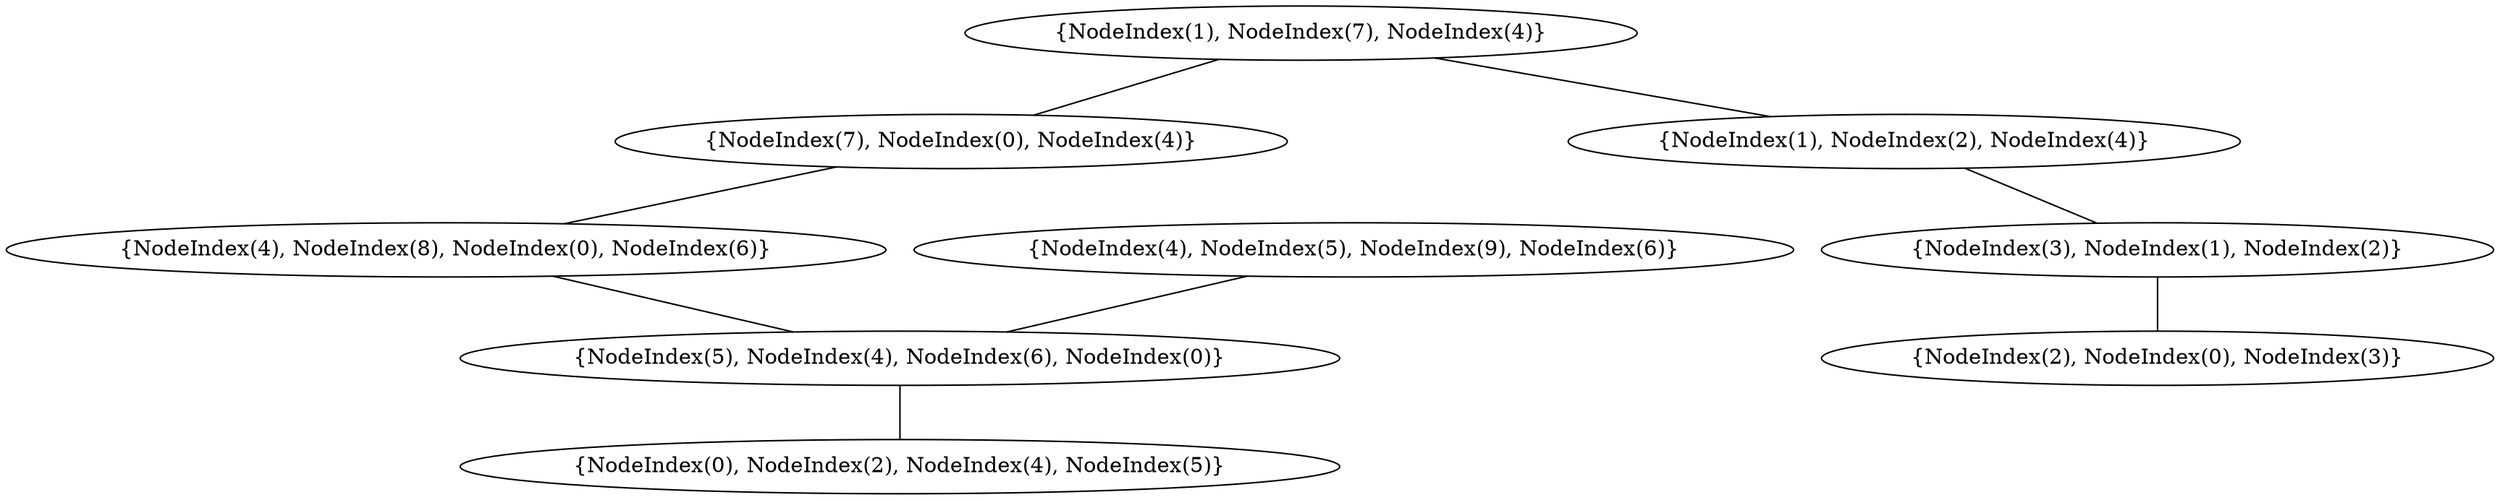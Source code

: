 graph {
    0 [ label = "{NodeIndex(2), NodeIndex(0), NodeIndex(3)}" ]
    1 [ label = "{NodeIndex(3), NodeIndex(1), NodeIndex(2)}" ]
    2 [ label = "{NodeIndex(0), NodeIndex(2), NodeIndex(4), NodeIndex(5)}" ]
    3 [ label = "{NodeIndex(5), NodeIndex(4), NodeIndex(6), NodeIndex(0)}" ]
    4 [ label = "{NodeIndex(4), NodeIndex(8), NodeIndex(0), NodeIndex(6)}" ]
    5 [ label = "{NodeIndex(7), NodeIndex(0), NodeIndex(4)}" ]
    6 [ label = "{NodeIndex(1), NodeIndex(2), NodeIndex(4)}" ]
    7 [ label = "{NodeIndex(1), NodeIndex(7), NodeIndex(4)}" ]
    8 [ label = "{NodeIndex(4), NodeIndex(5), NodeIndex(9), NodeIndex(6)}" ]
    1 -- 0 [ ]
    6 -- 1 [ ]
    7 -- 6 [ ]
    8 -- 3 [ ]
    3 -- 2 [ ]
    7 -- 5 [ ]
    4 -- 3 [ ]
    5 -- 4 [ ]
}
